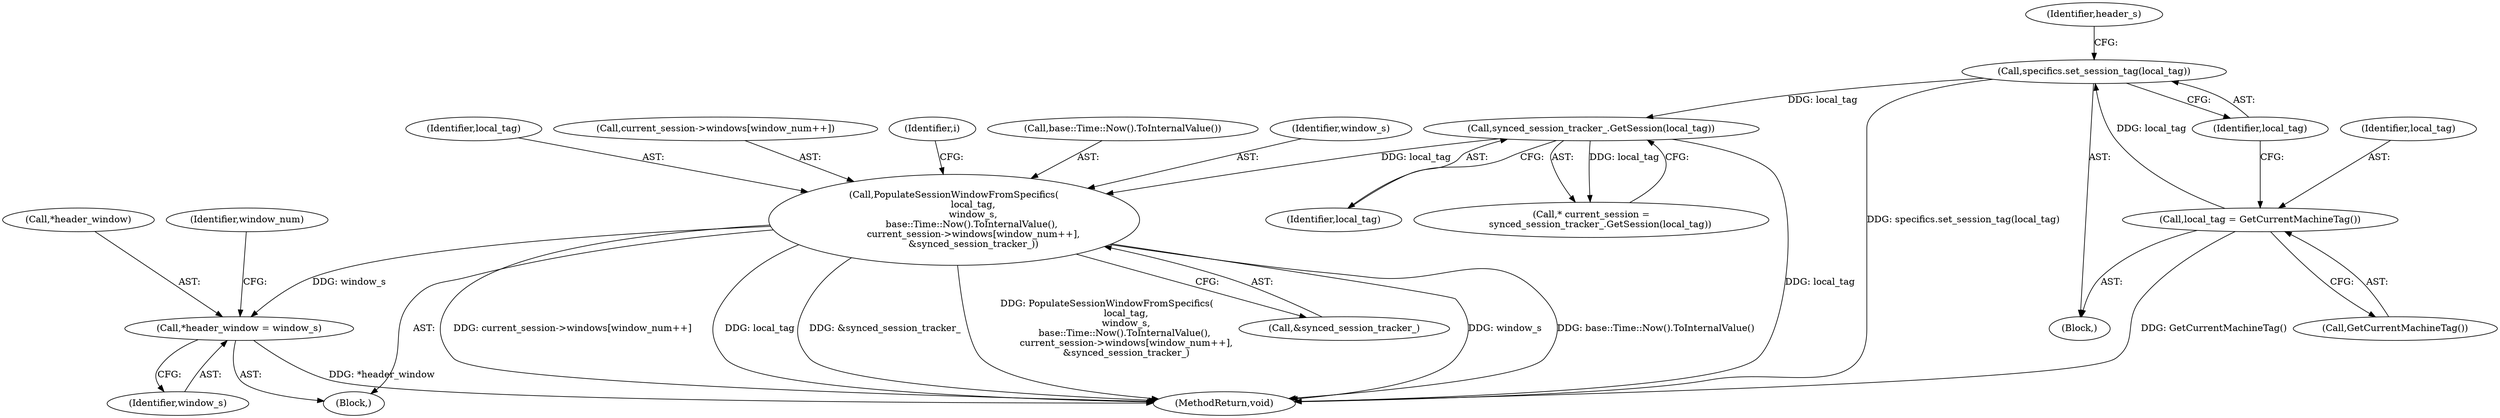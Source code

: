 digraph "0_Chrome_19190765882e272a6a2162c89acdb29110f7e3cf_11@array" {
"1000242" [label="(Call,PopulateSessionWindowFromSpecifics(\n             local_tag,\n             window_s,\n            base::Time::Now().ToInternalValue(),\n             current_session->windows[window_num++],\n             &synced_session_tracker_))"];
"1000119" [label="(Call,synced_session_tracker_.GetSession(local_tag))"];
"1000110" [label="(Call,specifics.set_session_tag(local_tag))"];
"1000106" [label="(Call,local_tag = GetCurrentMachineTag())"];
"1000230" [label="(Call,*header_window = window_s)"];
"1000106" [label="(Call,local_tag = GetCurrentMachineTag())"];
"1000246" [label="(Call,current_session->windows[window_num++])"];
"1000108" [label="(Call,GetCurrentMachineTag())"];
"1000144" [label="(Identifier,i)"];
"1000231" [label="(Call,*header_window)"];
"1000102" [label="(Block,)"];
"1000110" [label="(Call,specifics.set_session_tag(local_tag))"];
"1000111" [label="(Identifier,local_tag)"];
"1000242" [label="(Call,PopulateSessionWindowFromSpecifics(\n             local_tag,\n             window_s,\n            base::Time::Now().ToInternalValue(),\n             current_session->windows[window_num++],\n             &synced_session_tracker_))"];
"1000233" [label="(Identifier,window_s)"];
"1000252" [label="(Call,&synced_session_tracker_)"];
"1000230" [label="(Call,*header_window = window_s)"];
"1000107" [label="(Identifier,local_tag)"];
"1000225" [label="(Block,)"];
"1000245" [label="(Call,base::Time::Now().ToInternalValue())"];
"1000120" [label="(Identifier,local_tag)"];
"1000114" [label="(Identifier,header_s)"];
"1000244" [label="(Identifier,window_s)"];
"1000117" [label="(Call,* current_session =\n      synced_session_tracker_.GetSession(local_tag))"];
"1000119" [label="(Call,synced_session_tracker_.GetSession(local_tag))"];
"1000236" [label="(Identifier,window_num)"];
"1000271" [label="(MethodReturn,void)"];
"1000243" [label="(Identifier,local_tag)"];
"1000242" -> "1000225"  [label="AST: "];
"1000242" -> "1000252"  [label="CFG: "];
"1000243" -> "1000242"  [label="AST: "];
"1000244" -> "1000242"  [label="AST: "];
"1000245" -> "1000242"  [label="AST: "];
"1000246" -> "1000242"  [label="AST: "];
"1000252" -> "1000242"  [label="AST: "];
"1000144" -> "1000242"  [label="CFG: "];
"1000242" -> "1000271"  [label="DDG: &synced_session_tracker_"];
"1000242" -> "1000271"  [label="DDG: PopulateSessionWindowFromSpecifics(\n             local_tag,\n             window_s,\n            base::Time::Now().ToInternalValue(),\n             current_session->windows[window_num++],\n             &synced_session_tracker_)"];
"1000242" -> "1000271"  [label="DDG: window_s"];
"1000242" -> "1000271"  [label="DDG: base::Time::Now().ToInternalValue()"];
"1000242" -> "1000271"  [label="DDG: current_session->windows[window_num++]"];
"1000242" -> "1000271"  [label="DDG: local_tag"];
"1000242" -> "1000230"  [label="DDG: window_s"];
"1000119" -> "1000242"  [label="DDG: local_tag"];
"1000119" -> "1000117"  [label="AST: "];
"1000119" -> "1000120"  [label="CFG: "];
"1000120" -> "1000119"  [label="AST: "];
"1000117" -> "1000119"  [label="CFG: "];
"1000119" -> "1000271"  [label="DDG: local_tag"];
"1000119" -> "1000117"  [label="DDG: local_tag"];
"1000110" -> "1000119"  [label="DDG: local_tag"];
"1000110" -> "1000102"  [label="AST: "];
"1000110" -> "1000111"  [label="CFG: "];
"1000111" -> "1000110"  [label="AST: "];
"1000114" -> "1000110"  [label="CFG: "];
"1000110" -> "1000271"  [label="DDG: specifics.set_session_tag(local_tag)"];
"1000106" -> "1000110"  [label="DDG: local_tag"];
"1000106" -> "1000102"  [label="AST: "];
"1000106" -> "1000108"  [label="CFG: "];
"1000107" -> "1000106"  [label="AST: "];
"1000108" -> "1000106"  [label="AST: "];
"1000111" -> "1000106"  [label="CFG: "];
"1000106" -> "1000271"  [label="DDG: GetCurrentMachineTag()"];
"1000230" -> "1000225"  [label="AST: "];
"1000230" -> "1000233"  [label="CFG: "];
"1000231" -> "1000230"  [label="AST: "];
"1000233" -> "1000230"  [label="AST: "];
"1000236" -> "1000230"  [label="CFG: "];
"1000230" -> "1000271"  [label="DDG: *header_window"];
}
